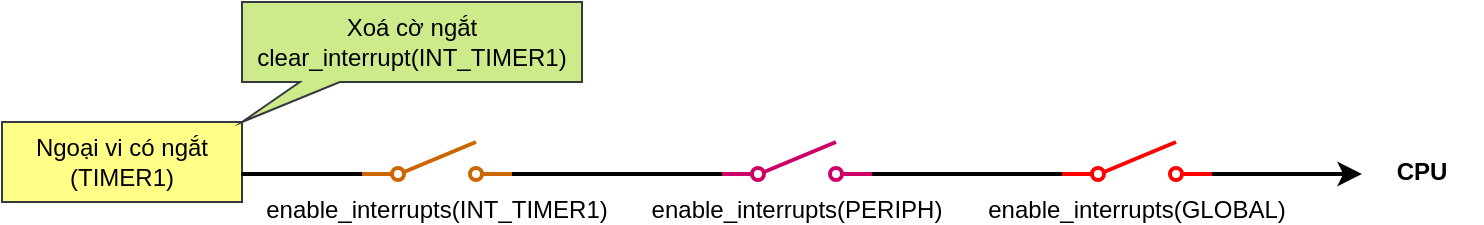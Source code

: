 <mxfile version="17.4.2" type="device"><diagram id="0ovg4wulHbVuO4wdC5oV" name="Page-1"><mxGraphModel dx="868" dy="561" grid="1" gridSize="10" guides="1" tooltips="1" connect="1" arrows="1" fold="1" page="1" pageScale="1" pageWidth="850" pageHeight="1100" math="0" shadow="0"><root><mxCell id="0"/><mxCell id="1" parent="0"/><mxCell id="5i6Ht9EebIO4xzFmw-R7-2" value="Ngoại vi có ngắt&lt;br&gt;(TIMER1)" style="rounded=0;whiteSpace=wrap;html=1;fillColor=#ffff88;strokeColor=#36393d;" parent="1" vertex="1"><mxGeometry x="40" y="80" width="120" height="40" as="geometry"/></mxCell><mxCell id="5i6Ht9EebIO4xzFmw-R7-3" value="Xoá cờ ngắt&lt;br&gt;clear_interrupt(&lt;span&gt;INT_TIMER1&lt;/span&gt;)" style="shape=callout;whiteSpace=wrap;html=1;perimeter=calloutPerimeter;size=20;position=0.17;position2=0;base=20;fillColor=#cdeb8b;strokeColor=#36393d;" parent="1" vertex="1"><mxGeometry x="160" y="20" width="170" height="60" as="geometry"/></mxCell><mxCell id="5i6Ht9EebIO4xzFmw-R7-7" style="edgeStyle=orthogonalEdgeStyle;rounded=0;orthogonalLoop=1;jettySize=auto;html=1;exitX=0;exitY=0.8;exitDx=0;exitDy=0;entryX=0.997;entryY=0.65;entryDx=0;entryDy=0;entryPerimeter=0;endArrow=none;endFill=0;strokeWidth=2;" parent="1" source="5i6Ht9EebIO4xzFmw-R7-4" target="5i6Ht9EebIO4xzFmw-R7-2" edge="1"><mxGeometry relative="1" as="geometry"/></mxCell><mxCell id="5i6Ht9EebIO4xzFmw-R7-8" style="edgeStyle=orthogonalEdgeStyle;rounded=0;orthogonalLoop=1;jettySize=auto;html=1;exitX=1;exitY=0.8;exitDx=0;exitDy=0;entryX=0;entryY=0.8;entryDx=0;entryDy=0;strokeWidth=2;endArrow=none;endFill=0;" parent="1" source="5i6Ht9EebIO4xzFmw-R7-4" target="5i6Ht9EebIO4xzFmw-R7-5" edge="1"><mxGeometry relative="1" as="geometry"/></mxCell><mxCell id="5i6Ht9EebIO4xzFmw-R7-4" value="enable_interrupts(INT_TIMER1)" style="shape=mxgraph.electrical.electro-mechanical.singleSwitch;aspect=fixed;elSwitchState=off;strokeWidth=2;labelPosition=center;verticalLabelPosition=bottom;align=center;verticalAlign=top;strokeColor=#CC6600;" parent="1" vertex="1"><mxGeometry x="220" y="90" width="75" height="20" as="geometry"/></mxCell><mxCell id="5i6Ht9EebIO4xzFmw-R7-9" style="edgeStyle=orthogonalEdgeStyle;rounded=0;orthogonalLoop=1;jettySize=auto;html=1;exitX=1;exitY=0.8;exitDx=0;exitDy=0;entryX=0;entryY=0.8;entryDx=0;entryDy=0;strokeWidth=2;endArrow=none;endFill=0;" parent="1" source="5i6Ht9EebIO4xzFmw-R7-5" target="5i6Ht9EebIO4xzFmw-R7-6" edge="1"><mxGeometry relative="1" as="geometry"/></mxCell><mxCell id="5i6Ht9EebIO4xzFmw-R7-5" value="enable_interrupts(PERIPH)" style="shape=mxgraph.electrical.electro-mechanical.singleSwitch;aspect=fixed;elSwitchState=off;strokeWidth=2;labelPosition=center;verticalLabelPosition=bottom;align=center;verticalAlign=top;strokeColor=#CC0066;" parent="1" vertex="1"><mxGeometry x="400" y="90" width="75" height="20" as="geometry"/></mxCell><mxCell id="5i6Ht9EebIO4xzFmw-R7-10" style="edgeStyle=orthogonalEdgeStyle;rounded=0;orthogonalLoop=1;jettySize=auto;html=1;exitX=1;exitY=0.8;exitDx=0;exitDy=0;strokeWidth=2;" parent="1" source="5i6Ht9EebIO4xzFmw-R7-6" edge="1"><mxGeometry relative="1" as="geometry"><mxPoint x="720" y="106" as="targetPoint"/></mxGeometry></mxCell><mxCell id="5i6Ht9EebIO4xzFmw-R7-6" value="enable_interrupts(GLOBAL)" style="shape=mxgraph.electrical.electro-mechanical.singleSwitch;aspect=fixed;elSwitchState=off;strokeWidth=2;labelPosition=center;verticalLabelPosition=bottom;align=center;verticalAlign=top;strokeColor=#FF0000;" parent="1" vertex="1"><mxGeometry x="570" y="90" width="75" height="20" as="geometry"/></mxCell><mxCell id="5i6Ht9EebIO4xzFmw-R7-11" value="CPU" style="text;html=1;strokeColor=none;fillColor=none;align=center;verticalAlign=middle;whiteSpace=wrap;rounded=0;fontStyle=1" parent="1" vertex="1"><mxGeometry x="720" y="90" width="60" height="30" as="geometry"/></mxCell></root></mxGraphModel></diagram></mxfile>